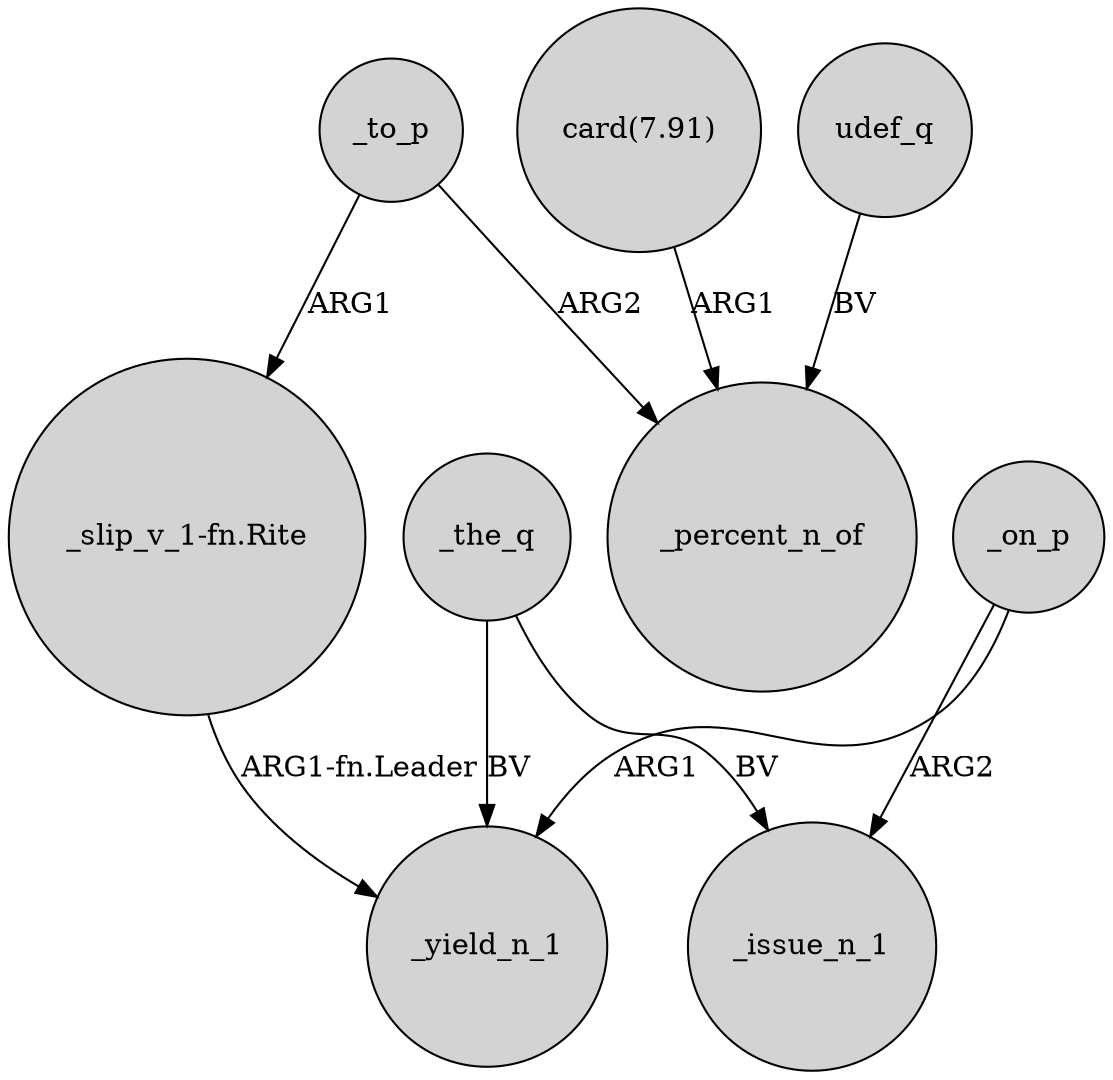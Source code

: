 digraph {
	node [shape=circle style=filled]
	udef_q -> _percent_n_of [label=BV]
	_to_p -> _percent_n_of [label=ARG2]
	"card(7.91)" -> _percent_n_of [label=ARG1]
	_on_p -> _issue_n_1 [label=ARG2]
	"_slip_v_1-fn.Rite" -> _yield_n_1 [label="ARG1-fn.Leader"]
	_to_p -> "_slip_v_1-fn.Rite" [label=ARG1]
	_on_p -> _yield_n_1 [label=ARG1]
	_the_q -> _yield_n_1 [label=BV]
	_the_q -> _issue_n_1 [label=BV]
}
